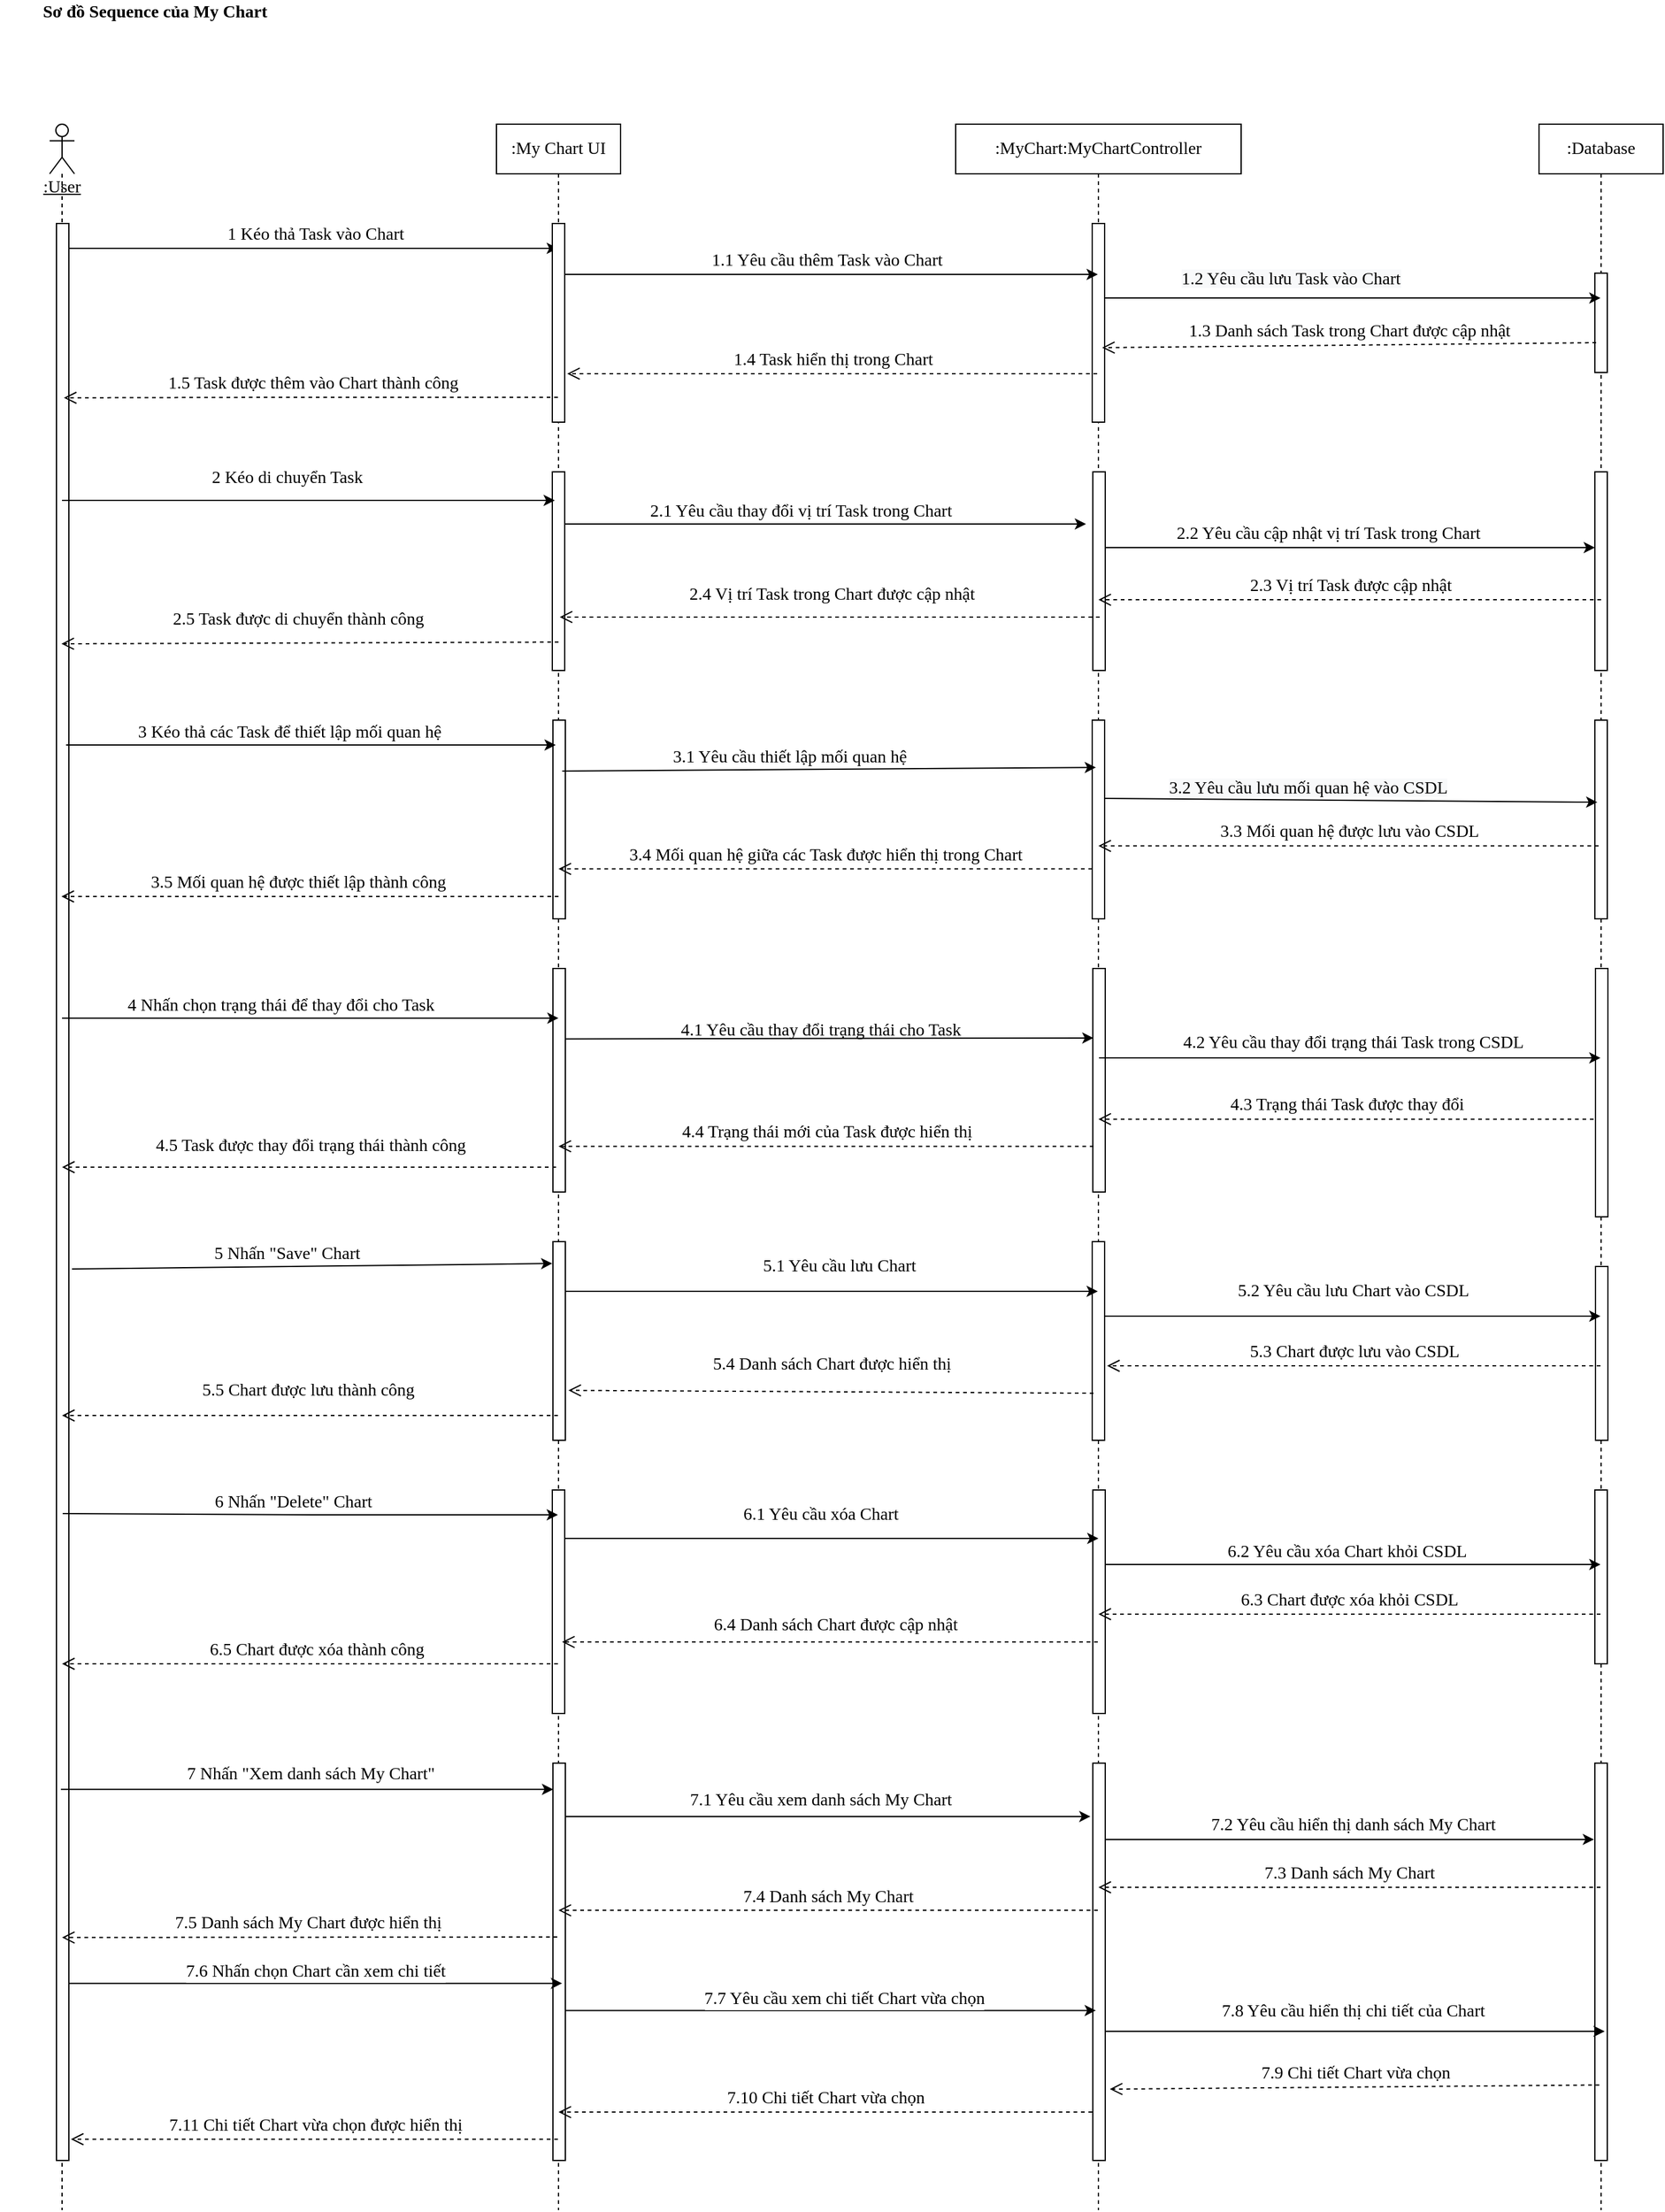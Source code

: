 <mxfile version="13.10.2" type="google"><diagram id="tOvqmmTL91q91P1tQgBB" name="Page-1"><mxGraphModel dx="1447" dy="803" grid="1" gridSize="10" guides="1" tooltips="1" connect="1" arrows="1" fold="1" page="1" pageScale="1" pageWidth="850" pageHeight="1100" math="0" shadow="0"><root><mxCell id="0"/><mxCell id="1" parent="0"/><mxCell id="UPDtELDvckpE6IxbIY1N-1" style="edgeStyle=none;rounded=0;orthogonalLoop=1;jettySize=auto;html=1;fontSize=14;fontFamily=Verdana;" parent="1" source="UPDtELDvckpE6IxbIY1N-3" target="UPDtELDvckpE6IxbIY1N-19" edge="1"><mxGeometry relative="1" as="geometry"><mxPoint x="390" y="271" as="targetPoint"/><Array as="points"><mxPoint x="360" y="260"/></Array></mxGeometry></mxCell><mxCell id="UPDtELDvckpE6IxbIY1N-2" value="1 Kéo thả Task vào Chart" style="edgeLabel;html=1;align=center;verticalAlign=middle;resizable=0;points=[];fontSize=14;fontFamily=Verdana;" parent="UPDtELDvckpE6IxbIY1N-1" vertex="1" connectable="0"><mxGeometry x="0.132" y="1" relative="1" as="geometry"><mxPoint x="-22.5" y="-10" as="offset"/></mxGeometry></mxCell><mxCell id="UPDtELDvckpE6IxbIY1N-3" value="&lt;u style=&quot;font-size: 14px;&quot;&gt;:User&lt;/u&gt;" style="shape=umlLifeline;participant=umlActor;perimeter=lifelinePerimeter;whiteSpace=wrap;html=1;container=1;collapsible=0;recursiveResize=0;verticalAlign=top;spacingTop=36;outlineConnect=0;size=40;fontSize=14;fontFamily=Verdana;" parent="1" vertex="1"><mxGeometry x="80" y="160" width="20" height="1680" as="geometry"/></mxCell><mxCell id="UPDtELDvckpE6IxbIY1N-4" value="" style="html=1;points=[];perimeter=orthogonalPerimeter;fontSize=14;fontFamily=Verdana;" parent="UPDtELDvckpE6IxbIY1N-3" vertex="1"><mxGeometry x="5.5" y="80" width="10" height="1560" as="geometry"/></mxCell><mxCell id="UPDtELDvckpE6IxbIY1N-9" value=":MyChart:MyChartController" style="shape=umlLifeline;perimeter=lifelinePerimeter;whiteSpace=wrap;html=1;container=1;collapsible=0;recursiveResize=0;outlineConnect=0;fontSize=14;fontFamily=Verdana;" parent="1" vertex="1"><mxGeometry x="810" y="160" width="230" height="1680" as="geometry"/></mxCell><mxCell id="UPDtELDvckpE6IxbIY1N-10" value="" style="html=1;points=[];perimeter=orthogonalPerimeter;fontSize=14;fontFamily=Verdana;" parent="UPDtELDvckpE6IxbIY1N-9" vertex="1"><mxGeometry x="110" y="80" width="10" height="160" as="geometry"/></mxCell><mxCell id="UPDtELDvckpE6IxbIY1N-11" value="" style="html=1;points=[];perimeter=orthogonalPerimeter;fontSize=14;fontFamily=Verdana;" parent="UPDtELDvckpE6IxbIY1N-9" vertex="1"><mxGeometry x="110.5" y="280" width="10" height="160" as="geometry"/></mxCell><mxCell id="UPDtELDvckpE6IxbIY1N-12" value="" style="html=1;points=[];perimeter=orthogonalPerimeter;fontSize=14;fontFamily=Verdana;" parent="UPDtELDvckpE6IxbIY1N-9" vertex="1"><mxGeometry x="110" y="480" width="10" height="160" as="geometry"/></mxCell><mxCell id="UPDtELDvckpE6IxbIY1N-13" value="" style="html=1;points=[];perimeter=orthogonalPerimeter;fontSize=14;fontFamily=Verdana;" parent="UPDtELDvckpE6IxbIY1N-9" vertex="1"><mxGeometry x="110.5" y="680" width="10" height="180" as="geometry"/></mxCell><mxCell id="UPDtELDvckpE6IxbIY1N-14" value="" style="html=1;points=[];perimeter=orthogonalPerimeter;fontSize=14;fontFamily=Verdana;" parent="UPDtELDvckpE6IxbIY1N-9" vertex="1"><mxGeometry x="110" y="900" width="10" height="160" as="geometry"/></mxCell><mxCell id="UPDtELDvckpE6IxbIY1N-80" value="" style="html=1;points=[];perimeter=orthogonalPerimeter;fontSize=14;fontFamily=Verdana;" parent="UPDtELDvckpE6IxbIY1N-9" vertex="1"><mxGeometry x="110.5" y="1100" width="10" height="180" as="geometry"/></mxCell><mxCell id="UPDtELDvckpE6IxbIY1N-98" value="" style="html=1;points=[];perimeter=orthogonalPerimeter;fontSize=14;fontFamily=Verdana;" parent="UPDtELDvckpE6IxbIY1N-9" vertex="1"><mxGeometry x="110.5" y="1320" width="10" height="320" as="geometry"/></mxCell><mxCell id="UPDtELDvckpE6IxbIY1N-17" style="edgeStyle=none;rounded=0;orthogonalLoop=1;jettySize=auto;html=1;fontSize=14;fontFamily=Verdana;" parent="1" source="UPDtELDvckpE6IxbIY1N-19" target="UPDtELDvckpE6IxbIY1N-9" edge="1"><mxGeometry relative="1" as="geometry"><mxPoint x="906" y="280" as="targetPoint"/><Array as="points"><mxPoint x="830" y="281"/></Array></mxGeometry></mxCell><mxCell id="UPDtELDvckpE6IxbIY1N-18" value="1.1 Yêu cầu thêm Task vào Chart" style="edgeLabel;html=1;align=center;verticalAlign=middle;resizable=0;points=[];fontSize=14;fontFamily=Verdana;" parent="UPDtELDvckpE6IxbIY1N-17" vertex="1" connectable="0"><mxGeometry x="0.1" y="-1" relative="1" as="geometry"><mxPoint x="-23.5" y="-12.04" as="offset"/></mxGeometry></mxCell><mxCell id="UPDtELDvckpE6IxbIY1N-19" value=":My Chart UI" style="shape=umlLifeline;perimeter=lifelinePerimeter;whiteSpace=wrap;html=1;container=1;collapsible=0;recursiveResize=0;outlineConnect=0;fontSize=14;fontFamily=Verdana;" parent="1" vertex="1"><mxGeometry x="440" y="160" width="100" height="1680" as="geometry"/></mxCell><mxCell id="UPDtELDvckpE6IxbIY1N-20" value="" style="html=1;points=[];perimeter=orthogonalPerimeter;fontSize=14;fontFamily=Verdana;" parent="UPDtELDvckpE6IxbIY1N-19" vertex="1"><mxGeometry x="45" y="80" width="10" height="160" as="geometry"/></mxCell><mxCell id="UPDtELDvckpE6IxbIY1N-21" value="" style="html=1;points=[];perimeter=orthogonalPerimeter;fontSize=14;fontFamily=Verdana;" parent="UPDtELDvckpE6IxbIY1N-19" vertex="1"><mxGeometry x="45" y="280" width="10" height="160" as="geometry"/></mxCell><mxCell id="UPDtELDvckpE6IxbIY1N-22" value="" style="html=1;points=[];perimeter=orthogonalPerimeter;fontSize=14;fontFamily=Verdana;" parent="UPDtELDvckpE6IxbIY1N-19" vertex="1"><mxGeometry x="45.5" y="480" width="10" height="160" as="geometry"/></mxCell><mxCell id="UPDtELDvckpE6IxbIY1N-23" value="" style="html=1;points=[];perimeter=orthogonalPerimeter;fontSize=14;fontFamily=Verdana;" parent="UPDtELDvckpE6IxbIY1N-19" vertex="1"><mxGeometry x="45.5" y="680" width="10" height="180" as="geometry"/></mxCell><mxCell id="UPDtELDvckpE6IxbIY1N-24" value="" style="html=1;points=[];perimeter=orthogonalPerimeter;fontSize=14;fontFamily=Verdana;" parent="UPDtELDvckpE6IxbIY1N-19" vertex="1"><mxGeometry x="45.5" y="900" width="10" height="160" as="geometry"/></mxCell><mxCell id="UPDtELDvckpE6IxbIY1N-79" value="" style="html=1;points=[];perimeter=orthogonalPerimeter;fontSize=14;fontFamily=Verdana;" parent="UPDtELDvckpE6IxbIY1N-19" vertex="1"><mxGeometry x="45" y="1100" width="10" height="180" as="geometry"/></mxCell><mxCell id="UPDtELDvckpE6IxbIY1N-97" value="" style="html=1;points=[];perimeter=orthogonalPerimeter;fontSize=14;fontFamily=Verdana;" parent="UPDtELDvckpE6IxbIY1N-19" vertex="1"><mxGeometry x="45.5" y="1320" width="10" height="320" as="geometry"/></mxCell><mxCell id="UPDtELDvckpE6IxbIY1N-25" value="&lt;b style=&quot;font-size: 14px&quot;&gt;Sơ đồ Sequence của My Chart&lt;/b&gt;" style="text;html=1;strokeColor=none;fillColor=none;align=center;verticalAlign=middle;whiteSpace=wrap;rounded=0;fontSize=14;fontFamily=Verdana;" parent="1" vertex="1"><mxGeometry x="40" y="60" width="250" height="20" as="geometry"/></mxCell><mxCell id="UPDtELDvckpE6IxbIY1N-26" style="edgeStyle=none;rounded=0;orthogonalLoop=1;jettySize=auto;html=1;entryX=0.2;entryY=0.144;entryDx=0;entryDy=0;entryPerimeter=0;fontSize=14;fontFamily=Verdana;" parent="1" source="UPDtELDvckpE6IxbIY1N-3" target="UPDtELDvckpE6IxbIY1N-21" edge="1"><mxGeometry relative="1" as="geometry"><mxPoint x="95" y="518.08" as="sourcePoint"/></mxGeometry></mxCell><mxCell id="UPDtELDvckpE6IxbIY1N-27" value="2 Kéo di chuyển Task" style="edgeLabel;html=1;align=center;verticalAlign=middle;resizable=0;points=[];fontSize=14;fontFamily=Verdana;" parent="UPDtELDvckpE6IxbIY1N-26" vertex="1" connectable="0"><mxGeometry x="-0.114" y="-7" relative="1" as="geometry"><mxPoint x="5" y="-25.08" as="offset"/></mxGeometry></mxCell><mxCell id="UPDtELDvckpE6IxbIY1N-28" value="1.5 Task được thêm vào Chart thành công" style="html=1;verticalAlign=bottom;endArrow=open;dashed=1;endSize=8;fontSize=14;fontFamily=Verdana;entryX=0.6;entryY=0.09;entryDx=0;entryDy=0;entryPerimeter=0;" parent="1" source="UPDtELDvckpE6IxbIY1N-19" target="UPDtELDvckpE6IxbIY1N-4" edge="1"><mxGeometry x="0.001" relative="1" as="geometry"><mxPoint x="520" y="390" as="sourcePoint"/><mxPoint x="440" y="390" as="targetPoint"/><Array as="points"><mxPoint x="260" y="380"/></Array><mxPoint x="1" as="offset"/></mxGeometry></mxCell><mxCell id="UPDtELDvckpE6IxbIY1N-30" style="edgeStyle=none;rounded=0;orthogonalLoop=1;jettySize=auto;html=1;fontSize=14;fontFamily=Verdana;entryX=-0.55;entryY=0.263;entryDx=0;entryDy=0;entryPerimeter=0;" parent="1" source="UPDtELDvckpE6IxbIY1N-21" target="UPDtELDvckpE6IxbIY1N-11" edge="1"><mxGeometry relative="1" as="geometry"><mxPoint x="924.5" y="560" as="targetPoint"/><Array as="points"><mxPoint x="915" y="482"/></Array></mxGeometry></mxCell><mxCell id="UPDtELDvckpE6IxbIY1N-31" value="2.1 Yêu cầu thay đổi vị trí Task trong Chart" style="edgeLabel;html=1;align=center;verticalAlign=middle;resizable=0;points=[];fontSize=14;fontFamily=Verdana;" parent="UPDtELDvckpE6IxbIY1N-30" vertex="1" connectable="0"><mxGeometry x="-0.198" y="-1" relative="1" as="geometry"><mxPoint x="21" y="-11" as="offset"/></mxGeometry></mxCell><mxCell id="UPDtELDvckpE6IxbIY1N-32" value="2.5 Task được di chuyển thành công" style="html=1;verticalAlign=bottom;endArrow=open;dashed=1;endSize=8;exitX=0.5;exitY=0.857;exitDx=0;exitDy=0;exitPerimeter=0;fontSize=14;fontFamily=Verdana;entryX=0.4;entryY=0.217;entryDx=0;entryDy=0;entryPerimeter=0;" parent="1" source="UPDtELDvckpE6IxbIY1N-21" target="UPDtELDvckpE6IxbIY1N-4" edge="1"><mxGeometry x="0.047" y="-8" relative="1" as="geometry"><mxPoint x="560" y="450" as="sourcePoint"/><mxPoint x="90" y="617" as="targetPoint"/><mxPoint as="offset"/></mxGeometry></mxCell><mxCell id="UPDtELDvckpE6IxbIY1N-34" style="edgeStyle=none;rounded=0;orthogonalLoop=1;jettySize=auto;html=1;fontSize=14;fontFamily=Verdana;" parent="1" edge="1"><mxGeometry relative="1" as="geometry"><Array as="points"><mxPoint x="338.25" y="660"/><mxPoint x="368.25" y="660"/></Array><mxPoint x="93.25" y="660" as="sourcePoint"/><mxPoint x="487.75" y="660" as="targetPoint"/></mxGeometry></mxCell><mxCell id="UPDtELDvckpE6IxbIY1N-35" value="3 Kéo thả các Task để thiết lập mối quan hệ" style="edgeLabel;html=1;align=center;verticalAlign=middle;resizable=0;points=[];fontSize=14;fontFamily=Verdana;" parent="UPDtELDvckpE6IxbIY1N-34" vertex="1" connectable="0"><mxGeometry x="-0.091" y="3" relative="1" as="geometry"><mxPoint y="-7" as="offset"/></mxGeometry></mxCell><mxCell id="UPDtELDvckpE6IxbIY1N-36" style="edgeStyle=none;rounded=0;orthogonalLoop=1;jettySize=auto;html=1;fontSize=14;fontFamily=Verdana;exitX=0.75;exitY=0.256;exitDx=0;exitDy=0;exitPerimeter=0;entryX=0.3;entryY=0.238;entryDx=0;entryDy=0;entryPerimeter=0;" parent="1" source="UPDtELDvckpE6IxbIY1N-22" target="UPDtELDvckpE6IxbIY1N-12" edge="1"><mxGeometry relative="1" as="geometry"><Array as="points"/><mxPoint x="924.5" y="730" as="targetPoint"/></mxGeometry></mxCell><mxCell id="UPDtELDvckpE6IxbIY1N-37" value="3.1 Yêu cầu thiết lập mối quan hệ" style="text;html=1;align=center;verticalAlign=middle;resizable=0;points=[];autosize=1;fontSize=14;fontFamily=Verdana;" parent="1" vertex="1"><mxGeometry x="550.5" y="660" width="250" height="20" as="geometry"/></mxCell><mxCell id="UPDtELDvckpE6IxbIY1N-38" value="3.5 Mối quan hệ được thiết lập thành công" style="html=1;verticalAlign=bottom;endArrow=open;dashed=1;endSize=8;fontSize=14;fontFamily=Verdana;" parent="1" edge="1"><mxGeometry x="0.049" relative="1" as="geometry"><mxPoint x="490" y="782" as="sourcePoint"/><mxPoint x="89.5" y="782" as="targetPoint"/><Array as="points"><mxPoint x="380" y="782"/></Array><mxPoint as="offset"/></mxGeometry></mxCell><mxCell id="UPDtELDvckpE6IxbIY1N-40" style="edgeStyle=none;rounded=0;orthogonalLoop=1;jettySize=auto;html=1;fontSize=14;fontFamily=Verdana;entryX=0.45;entryY=0.222;entryDx=0;entryDy=0;entryPerimeter=0;" parent="1" target="UPDtELDvckpE6IxbIY1N-23" edge="1"><mxGeometry relative="1" as="geometry"><mxPoint x="493" y="875" as="targetPoint"/><Array as="points"><mxPoint x="340.5" y="880"/></Array><mxPoint x="90" y="880" as="sourcePoint"/></mxGeometry></mxCell><mxCell id="UPDtELDvckpE6IxbIY1N-41" value="4 Nhấn chọn trạng thái để thay đổi cho Task" style="text;html=1;align=center;verticalAlign=middle;resizable=0;points=[];autosize=1;fontSize=14;fontFamily=Verdana;" parent="1" vertex="1"><mxGeometry x="100.5" y="860" width="330" height="20" as="geometry"/></mxCell><mxCell id="UPDtELDvckpE6IxbIY1N-42" style="edgeStyle=none;rounded=0;orthogonalLoop=1;jettySize=auto;html=1;fontSize=14;fontFamily=Verdana;exitX=0.95;exitY=0.315;exitDx=0;exitDy=0;exitPerimeter=0;entryX=0.05;entryY=0.311;entryDx=0;entryDy=0;entryPerimeter=0;" parent="1" source="UPDtELDvckpE6IxbIY1N-23" target="UPDtELDvckpE6IxbIY1N-13" edge="1"><mxGeometry relative="1" as="geometry"><Array as="points"/><mxPoint x="920" y="903" as="targetPoint"/></mxGeometry></mxCell><mxCell id="UPDtELDvckpE6IxbIY1N-43" value="4.1 Yêu cầu thay đổi trạng thái cho Task" style="text;html=1;align=center;verticalAlign=middle;resizable=0;points=[];autosize=1;fontSize=14;fontFamily=Verdana;" parent="1" vertex="1"><mxGeometry x="550.5" y="880" width="300" height="20" as="geometry"/></mxCell><mxCell id="UPDtELDvckpE6IxbIY1N-45" value="4.2 Yêu cầu thay đổi trạng thái Task trong CSDL" style="text;html=1;align=center;verticalAlign=middle;resizable=0;points=[];autosize=1;fontSize=14;fontFamily=Verdana;" parent="1" vertex="1"><mxGeometry x="950" y="890" width="360" height="20" as="geometry"/></mxCell><mxCell id="UPDtELDvckpE6IxbIY1N-46" value="4.5 Task được thay đổi trạng thái thành công" style="html=1;verticalAlign=bottom;endArrow=open;dashed=1;endSize=8;fontSize=14;fontFamily=Verdana;" parent="1" edge="1"><mxGeometry x="-0.006" y="-6" relative="1" as="geometry"><mxPoint x="488" y="1000" as="sourcePoint"/><mxPoint x="90" y="1000" as="targetPoint"/><mxPoint as="offset"/></mxGeometry></mxCell><mxCell id="UPDtELDvckpE6IxbIY1N-48" style="edgeStyle=none;rounded=0;orthogonalLoop=1;jettySize=auto;html=1;fontSize=14;fontFamily=Verdana;entryX=-0.05;entryY=0.11;entryDx=0;entryDy=0;entryPerimeter=0;" parent="1" target="UPDtELDvckpE6IxbIY1N-24" edge="1"><mxGeometry relative="1" as="geometry"><Array as="points"/><mxPoint x="98" y="1082" as="sourcePoint"/><mxPoint x="490" y="1120" as="targetPoint"/></mxGeometry></mxCell><mxCell id="UPDtELDvckpE6IxbIY1N-49" value="5 Nhấn &quot;Save&quot; Chart" style="text;html=1;align=center;verticalAlign=middle;resizable=0;points=[];autosize=1;fontSize=14;fontFamily=Verdana;" parent="1" vertex="1"><mxGeometry x="190.5" y="1060" width="160" height="20" as="geometry"/></mxCell><mxCell id="UPDtELDvckpE6IxbIY1N-50" style="edgeStyle=none;rounded=0;orthogonalLoop=1;jettySize=auto;html=1;fontSize=14;fontFamily=Verdana;" parent="1" source="UPDtELDvckpE6IxbIY1N-24" target="UPDtELDvckpE6IxbIY1N-9" edge="1"><mxGeometry relative="1" as="geometry"><Array as="points"><mxPoint x="660" y="1100"/></Array><mxPoint x="925" y="1160" as="targetPoint"/></mxGeometry></mxCell><mxCell id="UPDtELDvckpE6IxbIY1N-51" value="5.1 Yêu cầu lưu Chart" style="text;html=1;align=center;verticalAlign=middle;resizable=0;points=[];autosize=1;fontSize=14;fontFamily=Verdana;" parent="1" vertex="1"><mxGeometry x="630.5" y="1070" width="170" height="20" as="geometry"/></mxCell><mxCell id="UPDtELDvckpE6IxbIY1N-52" value="5.2 Yêu cầu lưu Chart vào CSDL" style="text;html=1;align=center;verticalAlign=middle;resizable=0;points=[];autosize=1;fontSize=14;fontFamily=Verdana;" parent="1" vertex="1"><mxGeometry x="1010" y="1090" width="240" height="20" as="geometry"/></mxCell><mxCell id="UPDtELDvckpE6IxbIY1N-53" value="5.5 Chart được lưu thành công" style="html=1;verticalAlign=bottom;endArrow=open;dashed=1;endSize=8;fontSize=14;fontFamily=Verdana;" parent="1" source="UPDtELDvckpE6IxbIY1N-19" target="UPDtELDvckpE6IxbIY1N-3" edge="1"><mxGeometry x="0.012" y="-9" relative="1" as="geometry"><mxPoint x="490" y="1260" as="sourcePoint"/><mxPoint x="94.5" y="1257" as="targetPoint"/><Array as="points"><mxPoint x="361" y="1200"/></Array><mxPoint as="offset"/></mxGeometry></mxCell><mxCell id="UPDtELDvckpE6IxbIY1N-55" value="5.4 Danh sách Chart được hiển thị" style="html=1;verticalAlign=bottom;endArrow=open;dashed=1;endSize=8;fontSize=14;exitX=0.1;exitY=0.763;exitDx=0;exitDy=0;exitPerimeter=0;fontFamily=Verdana;entryX=0.58;entryY=0.607;entryDx=0;entryDy=0;entryPerimeter=0;" parent="1" source="UPDtELDvckpE6IxbIY1N-14" target="UPDtELDvckpE6IxbIY1N-19" edge="1"><mxGeometry x="0.0" y="-11" relative="1" as="geometry"><mxPoint x="500.5" y="1330" as="sourcePoint"/><mxPoint x="420.5" y="1330" as="targetPoint"/><mxPoint as="offset"/><Array as="points"/></mxGeometry></mxCell><mxCell id="UPDtELDvckpE6IxbIY1N-58" value="2.4 Vị trí Task trong Chart được cập nhật" style="html=1;verticalAlign=bottom;endArrow=open;dashed=1;endSize=8;entryX=0.6;entryY=0.731;entryDx=0;entryDy=0;entryPerimeter=0;fontSize=14;fontFamily=Verdana;" parent="1" target="UPDtELDvckpE6IxbIY1N-21" edge="1"><mxGeometry x="-0.007" y="-7" relative="1" as="geometry"><mxPoint x="926" y="557" as="sourcePoint"/><mxPoint x="530" y="550" as="targetPoint"/><mxPoint as="offset"/></mxGeometry></mxCell><mxCell id="UPDtELDvckpE6IxbIY1N-62" value="&lt;span style=&quot;color: rgb(0 , 0 , 0) ; font-size: 14px ; font-style: normal ; font-weight: 400 ; letter-spacing: normal ; text-align: center ; text-indent: 0px ; text-transform: none ; word-spacing: 0px ; background-color: rgb(248 , 249 , 250) ; display: inline ; float: none&quot;&gt;1.2 Yêu cầu lưu Task vào Chart&lt;/span&gt;" style="text;whiteSpace=wrap;html=1;fontSize=14;fontFamily=Verdana;" parent="1" vertex="1"><mxGeometry x="990" y="270" width="240" height="30" as="geometry"/></mxCell><mxCell id="UPDtELDvckpE6IxbIY1N-63" value=":Database" style="shape=umlLifeline;perimeter=lifelinePerimeter;whiteSpace=wrap;html=1;container=1;collapsible=0;recursiveResize=0;outlineConnect=0;fontSize=14;fontFamily=Verdana;" parent="1" vertex="1"><mxGeometry x="1280" y="160" width="100" height="1680" as="geometry"/></mxCell><mxCell id="UPDtELDvckpE6IxbIY1N-64" value="" style="html=1;points=[];perimeter=orthogonalPerimeter;fontSize=14;fontFamily=Verdana;" parent="UPDtELDvckpE6IxbIY1N-63" vertex="1"><mxGeometry x="45" y="120" width="10" height="80" as="geometry"/></mxCell><mxCell id="UPDtELDvckpE6IxbIY1N-69" value="" style="html=1;points=[];perimeter=orthogonalPerimeter;fontSize=14;fontFamily=Verdana;" parent="UPDtELDvckpE6IxbIY1N-63" vertex="1"><mxGeometry x="45" y="480" width="10" height="160" as="geometry"/></mxCell><mxCell id="UPDtELDvckpE6IxbIY1N-74" value="" style="html=1;points=[];perimeter=orthogonalPerimeter;fontSize=14;fontFamily=Verdana;" parent="UPDtELDvckpE6IxbIY1N-63" vertex="1"><mxGeometry x="45.5" y="680" width="10" height="200" as="geometry"/></mxCell><mxCell id="UPDtELDvckpE6IxbIY1N-76" value="" style="html=1;points=[];perimeter=orthogonalPerimeter;fontSize=14;fontFamily=Verdana;" parent="UPDtELDvckpE6IxbIY1N-63" vertex="1"><mxGeometry x="45.5" y="920" width="10" height="140" as="geometry"/></mxCell><mxCell id="UPDtELDvckpE6IxbIY1N-81" value="" style="html=1;points=[];perimeter=orthogonalPerimeter;fontSize=14;fontFamily=Verdana;" parent="UPDtELDvckpE6IxbIY1N-63" vertex="1"><mxGeometry x="45" y="1100" width="10" height="140" as="geometry"/></mxCell><mxCell id="mXVK71fufmVkQHvUrEkw-4" value="" style="html=1;points=[];perimeter=orthogonalPerimeter;fontSize=14;fontFamily=Verdana;" parent="UPDtELDvckpE6IxbIY1N-63" vertex="1"><mxGeometry x="45" y="280" width="10" height="160" as="geometry"/></mxCell><mxCell id="aWy0HprGpVHhpkNErbTz-6" value="" style="html=1;points=[];perimeter=orthogonalPerimeter;fontSize=14;fontFamily=Verdana;" parent="UPDtELDvckpE6IxbIY1N-63" vertex="1"><mxGeometry x="45" y="1320" width="10" height="320" as="geometry"/></mxCell><mxCell id="UPDtELDvckpE6IxbIY1N-66" style="edgeStyle=none;rounded=0;orthogonalLoop=1;jettySize=auto;html=1;fontSize=14;fontFamily=Verdana;exitX=1;exitY=0.375;exitDx=0;exitDy=0;exitPerimeter=0;" parent="1" source="UPDtELDvckpE6IxbIY1N-10" target="UPDtELDvckpE6IxbIY1N-63" edge="1"><mxGeometry relative="1" as="geometry"><Array as="points"/><mxPoint x="925" y="302" as="sourcePoint"/><mxPoint x="1286" y="300" as="targetPoint"/></mxGeometry></mxCell><mxCell id="UPDtELDvckpE6IxbIY1N-70" style="edgeStyle=none;rounded=0;orthogonalLoop=1;jettySize=auto;html=1;fontSize=14;fontFamily=Verdana;entryX=0.2;entryY=0.413;entryDx=0;entryDy=0;entryPerimeter=0;exitX=1;exitY=0.394;exitDx=0;exitDy=0;exitPerimeter=0;" parent="1" source="UPDtELDvckpE6IxbIY1N-12" target="UPDtELDvckpE6IxbIY1N-69" edge="1"><mxGeometry relative="1" as="geometry"><Array as="points"/><mxPoint x="1289.5" y="760" as="targetPoint"/></mxGeometry></mxCell><mxCell id="UPDtELDvckpE6IxbIY1N-71" value="&lt;span style=&quot;color: rgb(0 , 0 , 0) ; font-size: 14px ; font-style: normal ; font-weight: 400 ; letter-spacing: normal ; text-align: center ; text-indent: 0px ; text-transform: none ; word-spacing: 0px ; background-color: rgb(248 , 249 , 250) ; display: inline ; float: none&quot;&gt;3.2 Yêu cầu lưu mối quan hệ vào CSDL&lt;/span&gt;" style="text;whiteSpace=wrap;html=1;fontSize=14;fontFamily=Verdana;" parent="1" vertex="1"><mxGeometry x="980" y="680" width="350" height="20" as="geometry"/></mxCell><mxCell id="UPDtELDvckpE6IxbIY1N-75" style="edgeStyle=none;rounded=0;orthogonalLoop=1;jettySize=auto;html=1;fontSize=14;fontFamily=Verdana;exitX=0.5;exitY=0.4;exitDx=0;exitDy=0;exitPerimeter=0;" parent="1" source="UPDtELDvckpE6IxbIY1N-13" target="UPDtELDvckpE6IxbIY1N-63" edge="1"><mxGeometry relative="1" as="geometry"><Array as="points"/><mxPoint x="1290" y="960" as="targetPoint"/></mxGeometry></mxCell><mxCell id="UPDtELDvckpE6IxbIY1N-77" style="edgeStyle=none;rounded=0;orthogonalLoop=1;jettySize=auto;html=1;fontSize=14;fontFamily=Verdana;" parent="1" source="UPDtELDvckpE6IxbIY1N-14" target="UPDtELDvckpE6IxbIY1N-63" edge="1"><mxGeometry relative="1" as="geometry"><Array as="points"><mxPoint x="1080" y="1120"/></Array><mxPoint x="1290" y="1200" as="targetPoint"/></mxGeometry></mxCell><mxCell id="UPDtELDvckpE6IxbIY1N-82" style="edgeStyle=none;rounded=0;orthogonalLoop=1;jettySize=auto;html=1;fontSize=14;fontFamily=Verdana;exitX=0.5;exitY=0.666;exitDx=0;exitDy=0;exitPerimeter=0;" parent="1" source="UPDtELDvckpE6IxbIY1N-4" target="UPDtELDvckpE6IxbIY1N-19" edge="1"><mxGeometry relative="1" as="geometry"><Array as="points"><mxPoint x="291" y="1280"/></Array><mxPoint x="95.5" y="1360" as="sourcePoint"/><mxPoint x="490" y="1360" as="targetPoint"/></mxGeometry></mxCell><mxCell id="UPDtELDvckpE6IxbIY1N-83" value="6 Nhấn &quot;Delete&quot; Chart" style="text;html=1;align=center;verticalAlign=middle;resizable=0;points=[];autosize=1;fontSize=14;fontFamily=Verdana;" parent="1" vertex="1"><mxGeometry x="190.5" y="1260" width="170" height="20" as="geometry"/></mxCell><mxCell id="UPDtELDvckpE6IxbIY1N-85" style="edgeStyle=none;rounded=0;orthogonalLoop=1;jettySize=auto;html=1;fontSize=14;fontFamily=Verdana;entryX=0.5;entryY=0.678;entryDx=0;entryDy=0;entryPerimeter=0;" parent="1" source="UPDtELDvckpE6IxbIY1N-79" target="UPDtELDvckpE6IxbIY1N-9" edge="1"><mxGeometry relative="1" as="geometry"><Array as="points"><mxPoint x="700" y="1299"/></Array><mxPoint x="925" y="1400" as="targetPoint"/></mxGeometry></mxCell><mxCell id="UPDtELDvckpE6IxbIY1N-86" value="6.1 Yêu cầu xóa Chart" style="text;html=1;align=center;verticalAlign=middle;resizable=0;points=[];autosize=1;fontSize=14;fontFamily=Verdana;" parent="1" vertex="1"><mxGeometry x="615.5" y="1270" width="170" height="20" as="geometry"/></mxCell><mxCell id="UPDtELDvckpE6IxbIY1N-87" style="edgeStyle=none;rounded=0;orthogonalLoop=1;jettySize=auto;html=1;fontSize=14;fontFamily=Verdana;" parent="1" source="UPDtELDvckpE6IxbIY1N-80" target="UPDtELDvckpE6IxbIY1N-63" edge="1"><mxGeometry relative="1" as="geometry"><Array as="points"><mxPoint x="1150" y="1320"/></Array><mxPoint x="1290" y="1440" as="targetPoint"/></mxGeometry></mxCell><mxCell id="UPDtELDvckpE6IxbIY1N-88" value="6.2 Yêu cầu xóa Chart khỏi CSDL" style="text;html=1;align=center;verticalAlign=middle;resizable=0;points=[];autosize=1;fontSize=14;fontFamily=Verdana;" parent="1" vertex="1"><mxGeometry x="1000" y="1300" width="250" height="20" as="geometry"/></mxCell><mxCell id="UPDtELDvckpE6IxbIY1N-90" value="6.4 Danh sách Chart được cập nhật" style="html=1;verticalAlign=bottom;endArrow=open;dashed=1;endSize=8;fontSize=14;fontFamily=Verdana;entryX=0.786;entryY=0.68;entryDx=0;entryDy=0;entryPerimeter=0;" parent="1" source="UPDtELDvckpE6IxbIY1N-9" target="UPDtELDvckpE6IxbIY1N-79" edge="1"><mxGeometry x="-0.017" y="-2" relative="1" as="geometry"><mxPoint x="810.5" y="1360" as="sourcePoint"/><mxPoint x="490" y="1481.04" as="targetPoint"/><mxPoint as="offset"/></mxGeometry></mxCell><mxCell id="UPDtELDvckpE6IxbIY1N-94" value="6.5 Chart được xóa thành công" style="html=1;verticalAlign=bottom;endArrow=open;dashed=1;endSize=8;fontSize=14;fontFamily=Verdana;" parent="1" source="UPDtELDvckpE6IxbIY1N-19" target="UPDtELDvckpE6IxbIY1N-3" edge="1"><mxGeometry x="-0.024" relative="1" as="geometry"><mxPoint x="490" y="1520" as="sourcePoint"/><mxPoint x="90" y="1520" as="targetPoint"/><Array as="points"><mxPoint x="290" y="1400"/></Array><mxPoint as="offset"/></mxGeometry></mxCell><mxCell id="UPDtELDvckpE6IxbIY1N-100" value="7 Nhấn &quot;Xem danh sách My Chart&quot;" style="edgeStyle=none;rounded=0;orthogonalLoop=1;jettySize=auto;html=1;fontSize=14;fontFamily=Verdana;entryX=0.457;entryY=0.834;entryDx=0;entryDy=0;entryPerimeter=0;" parent="1" edge="1"><mxGeometry x="0.013" y="12" relative="1" as="geometry"><mxPoint x="89.071" y="1501.12" as="sourcePoint"/><mxPoint x="485.7" y="1501.12" as="targetPoint"/><mxPoint as="offset"/></mxGeometry></mxCell><mxCell id="UPDtELDvckpE6IxbIY1N-102" style="edgeStyle=none;rounded=0;orthogonalLoop=1;jettySize=auto;html=1;fontSize=14;fontFamily=Verdana;entryX=0.472;entryY=0.847;entryDx=0;entryDy=0;entryPerimeter=0;" parent="1" source="UPDtELDvckpE6IxbIY1N-97" edge="1"><mxGeometry relative="1" as="geometry"><mxPoint x="918.56" y="1522.96" as="targetPoint"/></mxGeometry></mxCell><mxCell id="UPDtELDvckpE6IxbIY1N-103" value="7.1 Yêu cầu xem danh sách My Chart" style="text;html=1;align=center;verticalAlign=middle;resizable=0;points=[];autosize=1;fontSize=14;fontFamily=Verdana;" parent="1" vertex="1"><mxGeometry x="560.5" y="1500" width="280" height="20" as="geometry"/></mxCell><mxCell id="UPDtELDvckpE6IxbIY1N-104" value="7.5 Danh sách My Chart được hiển thị" style="html=1;verticalAlign=bottom;endArrow=open;dashed=1;endSize=8;entryX=0.5;entryY=0.905;entryDx=0;entryDy=0;entryPerimeter=0;fontSize=14;fontFamily=Verdana;" parent="1" edge="1"><mxGeometry x="0.009" relative="1" as="geometry"><mxPoint x="489" y="1620" as="sourcePoint"/><mxPoint x="90" y="1620.4" as="targetPoint"/><mxPoint as="offset"/></mxGeometry></mxCell><mxCell id="mXVK71fufmVkQHvUrEkw-1" value="1.3 Danh sách Task trong Chart được cập nhật" style="html=1;verticalAlign=bottom;endArrow=open;dashed=1;endSize=8;exitX=0.1;exitY=0.7;exitDx=0;exitDy=0;exitPerimeter=0;fontSize=14;fontFamily=Verdana;" parent="1" source="UPDtELDvckpE6IxbIY1N-64" edge="1"><mxGeometry relative="1" as="geometry"><mxPoint x="950" y="390" as="sourcePoint"/><mxPoint x="928" y="340" as="targetPoint"/></mxGeometry></mxCell><mxCell id="mXVK71fufmVkQHvUrEkw-2" value="1.4 Task hiển thị trong Chart" style="html=1;verticalAlign=bottom;endArrow=open;dashed=1;endSize=8;exitX=0.4;exitY=0.756;exitDx=0;exitDy=0;exitPerimeter=0;entryX=1.2;entryY=0.756;entryDx=0;entryDy=0;entryPerimeter=0;fontSize=14;fontFamily=Verdana;" parent="1" source="UPDtELDvckpE6IxbIY1N-10" target="UPDtELDvckpE6IxbIY1N-20" edge="1"><mxGeometry relative="1" as="geometry"><mxPoint x="880" y="390" as="sourcePoint"/><mxPoint x="800" y="390" as="targetPoint"/></mxGeometry></mxCell><mxCell id="mXVK71fufmVkQHvUrEkw-6" style="edgeStyle=none;rounded=0;orthogonalLoop=1;jettySize=auto;html=1;entryX=0.45;entryY=0.203;entryDx=0;entryDy=0;entryPerimeter=0;fontSize=14;fontFamily=Verdana;" parent="1" source="UPDtELDvckpE6IxbIY1N-11" target="UPDtELDvckpE6IxbIY1N-63" edge="1"><mxGeometry relative="1" as="geometry"/></mxCell><mxCell id="mXVK71fufmVkQHvUrEkw-8" value="2.2 Yêu cầu cập nhật vị trí Task trong Chart" style="edgeLabel;html=1;align=center;verticalAlign=middle;resizable=0;points=[];fontSize=14;fontFamily=Verdana;" parent="mXVK71fufmVkQHvUrEkw-6" vertex="1" connectable="0"><mxGeometry x="-0.14" y="-3" relative="1" as="geometry"><mxPoint x="9.5" y="-14.04" as="offset"/></mxGeometry></mxCell><mxCell id="mXVK71fufmVkQHvUrEkw-7" value="2.3 Vị trí Task được cập nhật" style="html=1;verticalAlign=bottom;endArrow=open;dashed=1;endSize=8;exitX=0.5;exitY=0.228;exitDx=0;exitDy=0;exitPerimeter=0;fontSize=14;fontFamily=Verdana;" parent="1" source="UPDtELDvckpE6IxbIY1N-63" target="UPDtELDvckpE6IxbIY1N-9" edge="1"><mxGeometry relative="1" as="geometry"><mxPoint x="1200" y="420" as="sourcePoint"/><mxPoint x="1120" y="420" as="targetPoint"/></mxGeometry></mxCell><mxCell id="mXVK71fufmVkQHvUrEkw-9" value="3.3 Mối quan hệ được lưu vào CSDL" style="html=1;verticalAlign=bottom;endArrow=open;dashed=1;endSize=8;exitX=0.48;exitY=0.346;exitDx=0;exitDy=0;exitPerimeter=0;fontSize=14;fontFamily=Verdana;" parent="1" source="UPDtELDvckpE6IxbIY1N-63" target="UPDtELDvckpE6IxbIY1N-9" edge="1"><mxGeometry relative="1" as="geometry"><mxPoint x="1030" y="810" as="sourcePoint"/><mxPoint x="950" y="810" as="targetPoint"/></mxGeometry></mxCell><mxCell id="mXVK71fufmVkQHvUrEkw-10" value="3.4 Mối quan hệ giữa các Task được hiển thị trong Chart" style="html=1;verticalAlign=bottom;endArrow=open;dashed=1;endSize=8;exitX=0.478;exitY=0.357;exitDx=0;exitDy=0;exitPerimeter=0;fontSize=14;fontFamily=Verdana;" parent="1" source="UPDtELDvckpE6IxbIY1N-9" target="UPDtELDvckpE6IxbIY1N-19" edge="1"><mxGeometry relative="1" as="geometry"><mxPoint x="770" y="810" as="sourcePoint"/><mxPoint x="690" y="810" as="targetPoint"/></mxGeometry></mxCell><mxCell id="mXVK71fufmVkQHvUrEkw-13" value="4.3 Trạng thái Task được thay đổi" style="html=1;verticalAlign=bottom;endArrow=open;dashed=1;endSize=8;exitX=0.44;exitY=0.477;exitDx=0;exitDy=0;exitPerimeter=0;fontSize=14;fontFamily=Verdana;" parent="1" source="UPDtELDvckpE6IxbIY1N-63" target="UPDtELDvckpE6IxbIY1N-9" edge="1"><mxGeometry relative="1" as="geometry"><mxPoint x="1030" y="940" as="sourcePoint"/><mxPoint x="950" y="940" as="targetPoint"/></mxGeometry></mxCell><mxCell id="mXVK71fufmVkQHvUrEkw-14" value="4.4 Trạng thái mới của Task được hiển thị" style="html=1;verticalAlign=bottom;endArrow=open;dashed=1;endSize=8;exitX=0.483;exitY=0.49;exitDx=0;exitDy=0;exitPerimeter=0;fontSize=14;fontFamily=Verdana;" parent="1" source="UPDtELDvckpE6IxbIY1N-9" target="UPDtELDvckpE6IxbIY1N-19" edge="1"><mxGeometry relative="1" as="geometry"><mxPoint x="750" y="940" as="sourcePoint"/><mxPoint x="670" y="940" as="targetPoint"/></mxGeometry></mxCell><mxCell id="mXVK71fufmVkQHvUrEkw-16" value="5.3 Chart được lưu vào CSDL" style="html=1;verticalAlign=bottom;endArrow=open;dashed=1;endSize=8;fontSize=14;fontFamily=Verdana;" parent="1" source="UPDtELDvckpE6IxbIY1N-63" edge="1"><mxGeometry relative="1" as="geometry"><mxPoint x="1010" y="1130" as="sourcePoint"/><mxPoint x="932" y="1160" as="targetPoint"/><Array as="points"><mxPoint x="1130" y="1160"/></Array></mxGeometry></mxCell><mxCell id="mXVK71fufmVkQHvUrEkw-17" value="6.3 Chart được xóa khỏi CSDL" style="html=1;verticalAlign=bottom;endArrow=open;dashed=1;endSize=8;fontSize=14;fontFamily=Verdana;" parent="1" source="UPDtELDvckpE6IxbIY1N-63" target="UPDtELDvckpE6IxbIY1N-9" edge="1"><mxGeometry relative="1" as="geometry"><mxPoint x="930" y="1390" as="sourcePoint"/><mxPoint x="930" y="1390" as="targetPoint"/><Array as="points"><mxPoint x="1130" y="1360"/></Array></mxGeometry></mxCell><mxCell id="aWy0HprGpVHhpkNErbTz-8" value="7.2 Yêu cầu hiển thị danh sách My Chart" style="edgeStyle=none;rounded=0;orthogonalLoop=1;jettySize=auto;html=1;entryX=0.443;entryY=0.858;entryDx=0;entryDy=0;entryPerimeter=0;fontSize=14;fontFamily=Verdana;" parent="1" source="UPDtELDvckpE6IxbIY1N-98" edge="1"><mxGeometry x="0.013" y="11" relative="1" as="geometry"><mxPoint x="1324.3" y="1541.44" as="targetPoint"/><mxPoint as="offset"/></mxGeometry></mxCell><mxCell id="aWy0HprGpVHhpkNErbTz-9" value="7.3 Danh sách My Chart" style="html=1;verticalAlign=bottom;endArrow=open;dashed=1;endSize=8;fontSize=14;fontFamily=Verdana;" parent="1" target="UPDtELDvckpE6IxbIY1N-9" edge="1"><mxGeometry relative="1" as="geometry"><mxPoint x="1329.5" y="1580" as="sourcePoint"/><mxPoint x="920" y="1610" as="targetPoint"/><Array as="points"><mxPoint x="1130" y="1580"/></Array></mxGeometry></mxCell><mxCell id="aWy0HprGpVHhpkNErbTz-10" value="7.4 Danh sách My Chart" style="html=1;verticalAlign=bottom;endArrow=open;dashed=1;endSize=8;entryX=0.5;entryY=0.892;entryDx=0;entryDy=0;entryPerimeter=0;fontSize=14;fontFamily=Verdana;" parent="1" edge="1"><mxGeometry relative="1" as="geometry"><mxPoint x="924.5" y="1598.56" as="sourcePoint"/><mxPoint x="490" y="1598.56" as="targetPoint"/></mxGeometry></mxCell><mxCell id="aWy0HprGpVHhpkNErbTz-11" value="7.6 Nhấn chọn Chart cần xem chi tiết" style="edgeStyle=none;rounded=0;orthogonalLoop=1;jettySize=auto;html=1;entryX=0.529;entryY=0.927;entryDx=0;entryDy=0;entryPerimeter=0;fontSize=14;fontFamily=Verdana;" parent="1" edge="1"><mxGeometry x="-0.003" y="9" relative="1" as="geometry"><mxPoint x="95.5" y="1657.36" as="sourcePoint"/><mxPoint x="492.9" y="1657.36" as="targetPoint"/><mxPoint as="offset"/></mxGeometry></mxCell><mxCell id="aWy0HprGpVHhpkNErbTz-12" value="7.7 Yêu cầu xem chi tiết Chart vừa chọn" style="edgeStyle=none;rounded=0;orthogonalLoop=1;jettySize=auto;html=1;entryX=0.491;entryY=0.94;entryDx=0;entryDy=0;entryPerimeter=0;fontSize=14;fontFamily=Verdana;" parent="1" source="UPDtELDvckpE6IxbIY1N-97" edge="1"><mxGeometry x="0.051" y="9" relative="1" as="geometry"><mxPoint x="922.93" y="1679.2" as="targetPoint"/><mxPoint as="offset"/></mxGeometry></mxCell><mxCell id="aWy0HprGpVHhpkNErbTz-13" value="7.8 Yêu cầu hiển thị chi tiết của Chart" style="edgeStyle=none;rounded=0;orthogonalLoop=1;jettySize=auto;html=1;entryX=0.529;entryY=0.95;entryDx=0;entryDy=0;entryPerimeter=0;fontSize=14;fontFamily=Verdana;" parent="1" source="UPDtELDvckpE6IxbIY1N-98" edge="1"><mxGeometry x="-0.008" y="16" relative="1" as="geometry"><mxPoint x="1332.9" y="1696" as="targetPoint"/><mxPoint as="offset"/></mxGeometry></mxCell><mxCell id="aWy0HprGpVHhpkNErbTz-17" value="7.9 Chi tiết Chart vừa chọn" style="html=1;verticalAlign=bottom;endArrow=open;dashed=1;endSize=8;exitX=0.486;exitY=0.94;exitDx=0;exitDy=0;exitPerimeter=0;entryX=0.54;entryY=0.942;entryDx=0;entryDy=0;entryPerimeter=0;fontSize=14;fontFamily=Verdana;" parent="1" source="UPDtELDvckpE6IxbIY1N-63" target="UPDtELDvckpE6IxbIY1N-9" edge="1"><mxGeometry relative="1" as="geometry"><mxPoint x="830" y="1640" as="sourcePoint"/><mxPoint x="750" y="1640" as="targetPoint"/></mxGeometry></mxCell><mxCell id="aWy0HprGpVHhpkNErbTz-18" value="7.10 Chi tiết Chart vừa chọn" style="html=1;verticalAlign=bottom;endArrow=open;dashed=1;endSize=8;exitX=0.478;exitY=0.953;exitDx=0;exitDy=0;exitPerimeter=0;fontSize=14;fontFamily=Verdana;" parent="1" source="UPDtELDvckpE6IxbIY1N-9" target="UPDtELDvckpE6IxbIY1N-19" edge="1"><mxGeometry relative="1" as="geometry"><mxPoint x="830" y="1640" as="sourcePoint"/><mxPoint x="750" y="1640" as="targetPoint"/></mxGeometry></mxCell><mxCell id="aWy0HprGpVHhpkNErbTz-19" value="7.11 Chi tiết Chart vừa chọn được hiển thị" style="html=1;verticalAlign=bottom;endArrow=open;dashed=1;endSize=8;entryX=0.857;entryY=0.966;entryDx=0;entryDy=0;entryPerimeter=0;fontSize=14;fontFamily=Verdana;" parent="1" source="UPDtELDvckpE6IxbIY1N-19" target="UPDtELDvckpE6IxbIY1N-3" edge="1"><mxGeometry relative="1" as="geometry"><mxPoint x="660" y="1640" as="sourcePoint"/><mxPoint x="580" y="1640" as="targetPoint"/></mxGeometry></mxCell></root></mxGraphModel></diagram></mxfile>